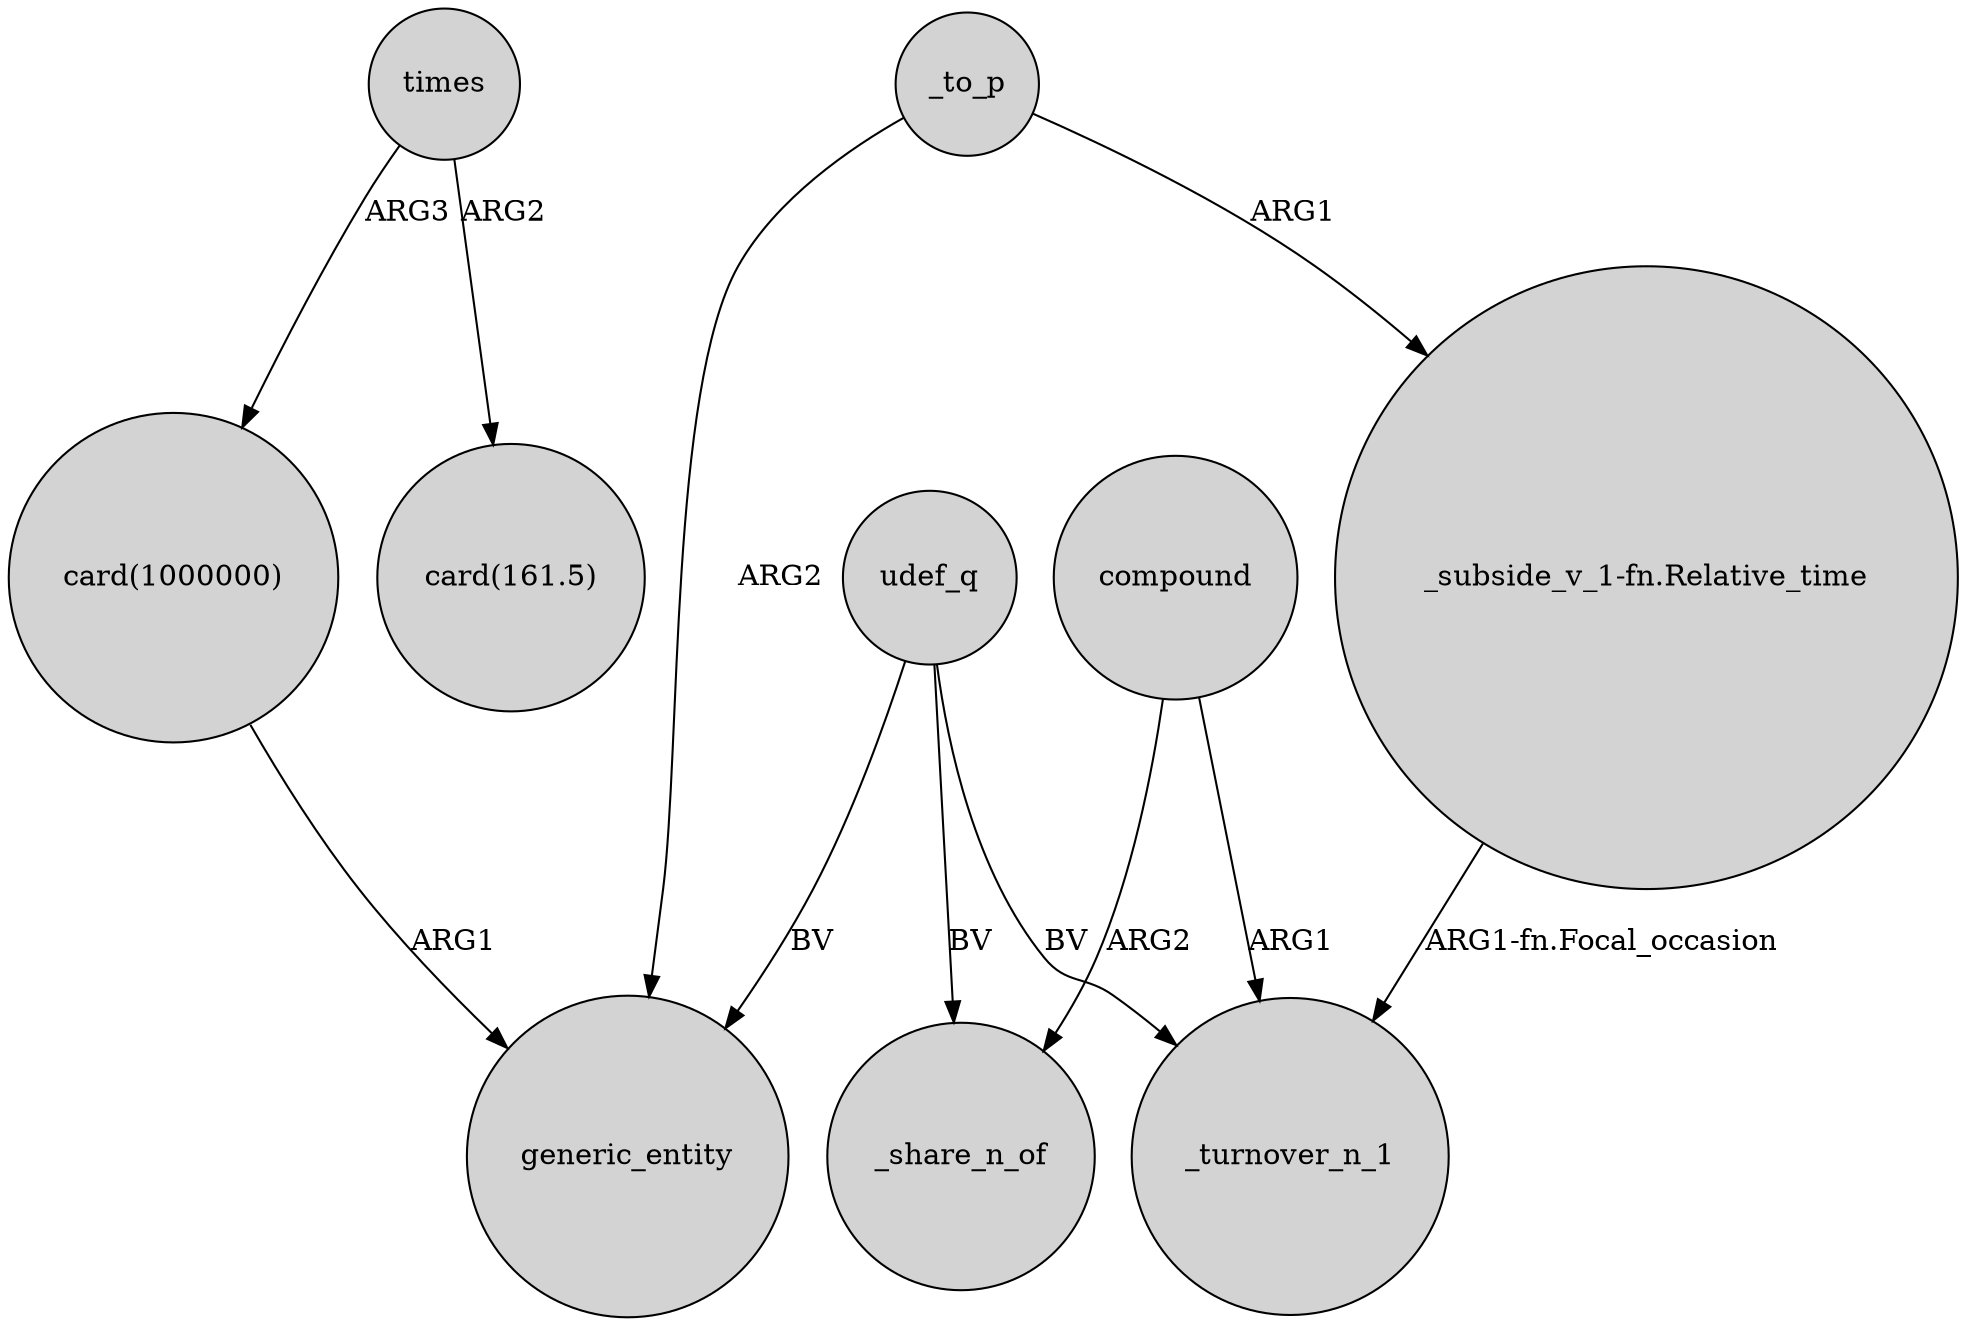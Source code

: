 digraph {
	node [shape=circle style=filled]
	times -> "card(1000000)" [label=ARG3]
	_to_p -> "_subside_v_1-fn.Relative_time" [label=ARG1]
	compound -> _turnover_n_1 [label=ARG1]
	_to_p -> generic_entity [label=ARG2]
	udef_q -> _share_n_of [label=BV]
	times -> "card(161.5)" [label=ARG2]
	"_subside_v_1-fn.Relative_time" -> _turnover_n_1 [label="ARG1-fn.Focal_occasion"]
	udef_q -> generic_entity [label=BV]
	compound -> _share_n_of [label=ARG2]
	udef_q -> _turnover_n_1 [label=BV]
	"card(1000000)" -> generic_entity [label=ARG1]
}
